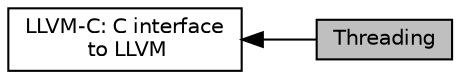 digraph "Threading"
{
 // LATEX_PDF_SIZE
  bgcolor="transparent";
  edge [fontname="Helvetica",fontsize="10",labelfontname="Helvetica",labelfontsize="10"];
  node [fontname="Helvetica",fontsize="10",shape="box"];
  rankdir=LR;
  Node2 [label="LLVM-C: C interface\l to LLVM",height=0.2,width=0.4,color="black",URL="$group__LLVMC.html",tooltip="This module exposes parts of the LLVM library as a C API."];
  Node1 [label="Threading",height=0.2,width=0.4,color="black", fillcolor="grey75", style="filled", fontcolor="black",tooltip="Handle the structures needed to make LLVM safe for multithreading."];
  Node2->Node1 [shape=plaintext, dir="back", style="solid"];
}
